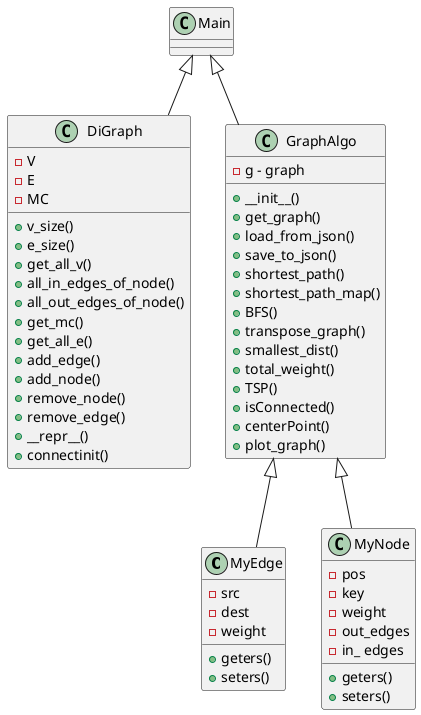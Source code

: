 @startuml
'https://plantuml.com/class-diagram

class MyEdge{
- src
- dest
- weight
+ geters()
+ seters()
}

class MyNode{
- pos
- key
- weight
- out_edges
- in_ edges
+ geters()
+ seters()
}

class DiGraph{
- V
- E
- MC
+v_size()
+e_size()
+get_all_v()
+all_in_edges_of_node()
+all_out_edges_of_node()
+get_mc()
+get_all_e()
+add_edge()
+add_node()
+remove_node()
+remove_edge()
+__repr__()
+connectinit()
}

class GraphAlgo{
- g - graph
+__init__()
+get_graph()
+load_from_json()
+save_to_json()
+shortest_path()
+shortest_path_map()
+BFS()
+transpose_graph()
+smallest_dist()
+total_weight()
+TSP()
+isConnected()
+centerPoint()
+plot_graph()


}
class Main

GraphAlgo <|-- MyEdge
GraphAlgo <|-- MyNode
Main <|-- GraphAlgo
Main <|-- DiGraph

@enduml